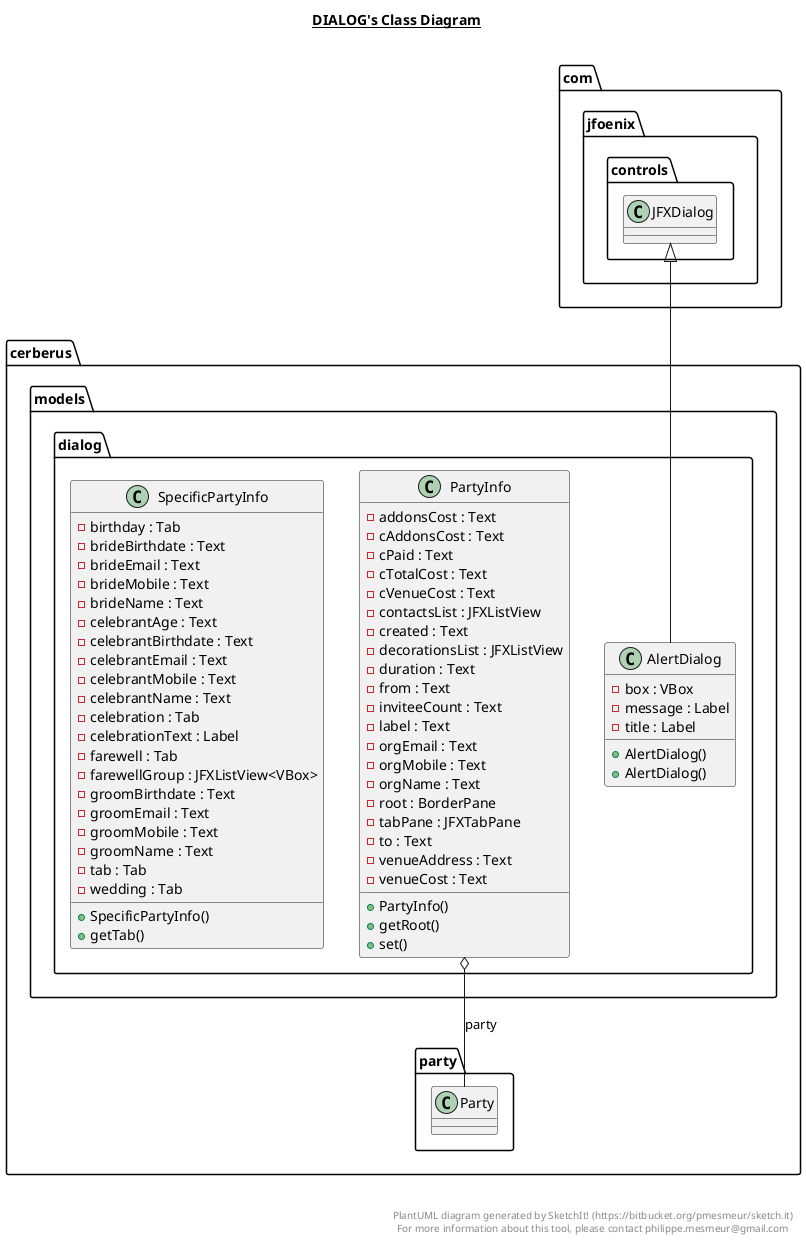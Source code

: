 @startuml

title __DIALOG's Class Diagram__\n

  namespace cerberus {
    namespace models.dialog {
      class cerberus.models.dialog.AlertDialog {
          - box : VBox
          - message : Label
          - title : Label
          + AlertDialog()
          + AlertDialog()
      }
    }
  }
  

  namespace cerberus {
    namespace models.dialog {
      class cerberus.models.dialog.PartyInfo {
          - addonsCost : Text
          - cAddonsCost : Text
          - cPaid : Text
          - cTotalCost : Text
          - cVenueCost : Text
          - contactsList : JFXListView
          - created : Text
          - decorationsList : JFXListView
          - duration : Text
          - from : Text
          - inviteeCount : Text
          - label : Text
          - orgEmail : Text
          - orgMobile : Text
          - orgName : Text
          - root : BorderPane
          - tabPane : JFXTabPane
          - to : Text
          - venueAddress : Text
          - venueCost : Text
          + PartyInfo()
          + getRoot()
          + set()
      }
    }
  }
  

  namespace cerberus {
    namespace models.dialog {
      class cerberus.models.dialog.SpecificPartyInfo {
          - birthday : Tab
          - brideBirthdate : Text
          - brideEmail : Text
          - brideMobile : Text
          - brideName : Text
          - celebrantAge : Text
          - celebrantBirthdate : Text
          - celebrantEmail : Text
          - celebrantMobile : Text
          - celebrantName : Text
          - celebration : Tab
          - celebrationText : Label
          - farewell : Tab
          - farewellGroup : JFXListView<VBox>
          - groomBirthdate : Text
          - groomEmail : Text
          - groomMobile : Text
          - groomName : Text
          - tab : Tab
          - wedding : Tab
          + SpecificPartyInfo()
          + getTab()
      }
    }
  }
  

  cerberus.models.dialog.AlertDialog -up-|> com.jfoenix.controls.JFXDialog
  cerberus.models.dialog.PartyInfo o-- cerberus.party.Party : party


right footer


PlantUML diagram generated by SketchIt! (https://bitbucket.org/pmesmeur/sketch.it)
For more information about this tool, please contact philippe.mesmeur@gmail.com
endfooter

@enduml
